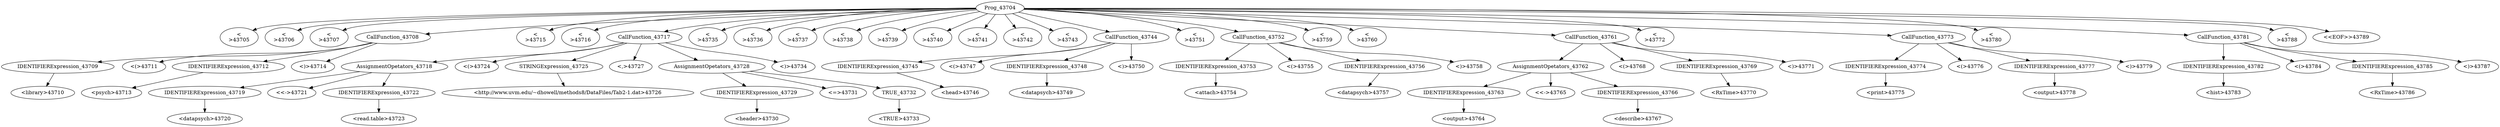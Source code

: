 digraph {

"Prog_43704"->"<
>43705";
"Prog_43704"->"<
>43706";
"Prog_43704"->"<
>43707";
"Prog_43704"->"CallFunction_43708";
"CallFunction_43708"->"IDENTIFIERExpression_43709";
"IDENTIFIERExpression_43709"->"<library>43710";
"CallFunction_43708"->"<(>43711";
"CallFunction_43708"->"IDENTIFIERExpression_43712";
"IDENTIFIERExpression_43712"->"<psych>43713";
"CallFunction_43708"->"<)>43714";
"Prog_43704"->"<
>43715";
"Prog_43704"->"<
>43716";
"Prog_43704"->"CallFunction_43717";
"CallFunction_43717"->"AssignmentOpetators_43718";
"AssignmentOpetators_43718"->"IDENTIFIERExpression_43719";
"IDENTIFIERExpression_43719"->"<datapsych>43720";
"AssignmentOpetators_43718"->"<<->43721";
"AssignmentOpetators_43718"->"IDENTIFIERExpression_43722";
"IDENTIFIERExpression_43722"->"<read.table>43723";
"CallFunction_43717"->"<(>43724";
"CallFunction_43717"->"STRINGExpression_43725";
"STRINGExpression_43725"->"<http://www.uvm.edu/~dhowell/methods8/DataFiles/Tab2-1.dat>43726";
"CallFunction_43717"->"<,>43727";
"CallFunction_43717"->"AssignmentOpetators_43728";
"AssignmentOpetators_43728"->"IDENTIFIERExpression_43729";
"IDENTIFIERExpression_43729"->"<header>43730";
"AssignmentOpetators_43728"->"<=>43731";
"AssignmentOpetators_43728"->"TRUE_43732";
"TRUE_43732"->"<TRUE>43733";
"CallFunction_43717"->"<)>43734";
"Prog_43704"->"<
>43735";
"Prog_43704"->"<
>43736";
"Prog_43704"->"<
>43737";
"Prog_43704"->"<
>43738";
"Prog_43704"->"<
>43739";
"Prog_43704"->"<
>43740";
"Prog_43704"->"<
>43741";
"Prog_43704"->"<
>43742";
"Prog_43704"->"<
>43743";
"Prog_43704"->"CallFunction_43744";
"CallFunction_43744"->"IDENTIFIERExpression_43745";
"IDENTIFIERExpression_43745"->"<head>43746";
"CallFunction_43744"->"<(>43747";
"CallFunction_43744"->"IDENTIFIERExpression_43748";
"IDENTIFIERExpression_43748"->"<datapsych>43749";
"CallFunction_43744"->"<)>43750";
"Prog_43704"->"<
>43751";
"Prog_43704"->"CallFunction_43752";
"CallFunction_43752"->"IDENTIFIERExpression_43753";
"IDENTIFIERExpression_43753"->"<attach>43754";
"CallFunction_43752"->"<(>43755";
"CallFunction_43752"->"IDENTIFIERExpression_43756";
"IDENTIFIERExpression_43756"->"<datapsych>43757";
"CallFunction_43752"->"<)>43758";
"Prog_43704"->"<
>43759";
"Prog_43704"->"<
>43760";
"Prog_43704"->"CallFunction_43761";
"CallFunction_43761"->"AssignmentOpetators_43762";
"AssignmentOpetators_43762"->"IDENTIFIERExpression_43763";
"IDENTIFIERExpression_43763"->"<output>43764";
"AssignmentOpetators_43762"->"<<->43765";
"AssignmentOpetators_43762"->"IDENTIFIERExpression_43766";
"IDENTIFIERExpression_43766"->"<describe>43767";
"CallFunction_43761"->"<(>43768";
"CallFunction_43761"->"IDENTIFIERExpression_43769";
"IDENTIFIERExpression_43769"->"<RxTime>43770";
"CallFunction_43761"->"<)>43771";
"Prog_43704"->"<
>43772";
"Prog_43704"->"CallFunction_43773";
"CallFunction_43773"->"IDENTIFIERExpression_43774";
"IDENTIFIERExpression_43774"->"<print>43775";
"CallFunction_43773"->"<(>43776";
"CallFunction_43773"->"IDENTIFIERExpression_43777";
"IDENTIFIERExpression_43777"->"<output>43778";
"CallFunction_43773"->"<)>43779";
"Prog_43704"->"<
>43780";
"Prog_43704"->"CallFunction_43781";
"CallFunction_43781"->"IDENTIFIERExpression_43782";
"IDENTIFIERExpression_43782"->"<hist>43783";
"CallFunction_43781"->"<(>43784";
"CallFunction_43781"->"IDENTIFIERExpression_43785";
"IDENTIFIERExpression_43785"->"<RxTime>43786";
"CallFunction_43781"->"<)>43787";
"Prog_43704"->"<
>43788";
"Prog_43704"->"<<EOF>>43789";
}
